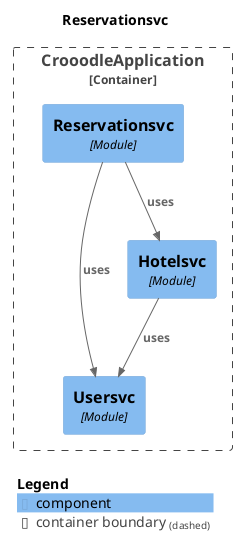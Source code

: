 @startuml
set separator none
title Reservationsvc

top to bottom direction

!include <C4/C4>
!include <C4/C4_Context>
!include <C4/C4_Component>

Container_Boundary("CrooodleApplication.CrooodleApplication_boundary", "CrooodleApplication", $tags="") {
  Component(CrooodleApplication.CrooodleApplication.Usersvc, "Usersvc", $techn="Module", $descr="", $tags="", $link="")
  Component(CrooodleApplication.CrooodleApplication.Hotelsvc, "Hotelsvc", $techn="Module", $descr="", $tags="", $link="")
  Component(CrooodleApplication.CrooodleApplication.Reservationsvc, "Reservationsvc", $techn="Module", $descr="", $tags="", $link="")
}

Rel(CrooodleApplication.CrooodleApplication.Reservationsvc, CrooodleApplication.CrooodleApplication.Hotelsvc, "uses", $techn="", $tags="", $link="")
Rel(CrooodleApplication.CrooodleApplication.Reservationsvc, CrooodleApplication.CrooodleApplication.Usersvc, "uses", $techn="", $tags="", $link="")
Rel(CrooodleApplication.CrooodleApplication.Hotelsvc, CrooodleApplication.CrooodleApplication.Usersvc, "uses", $techn="", $tags="", $link="")

SHOW_LEGEND(true)
@enduml